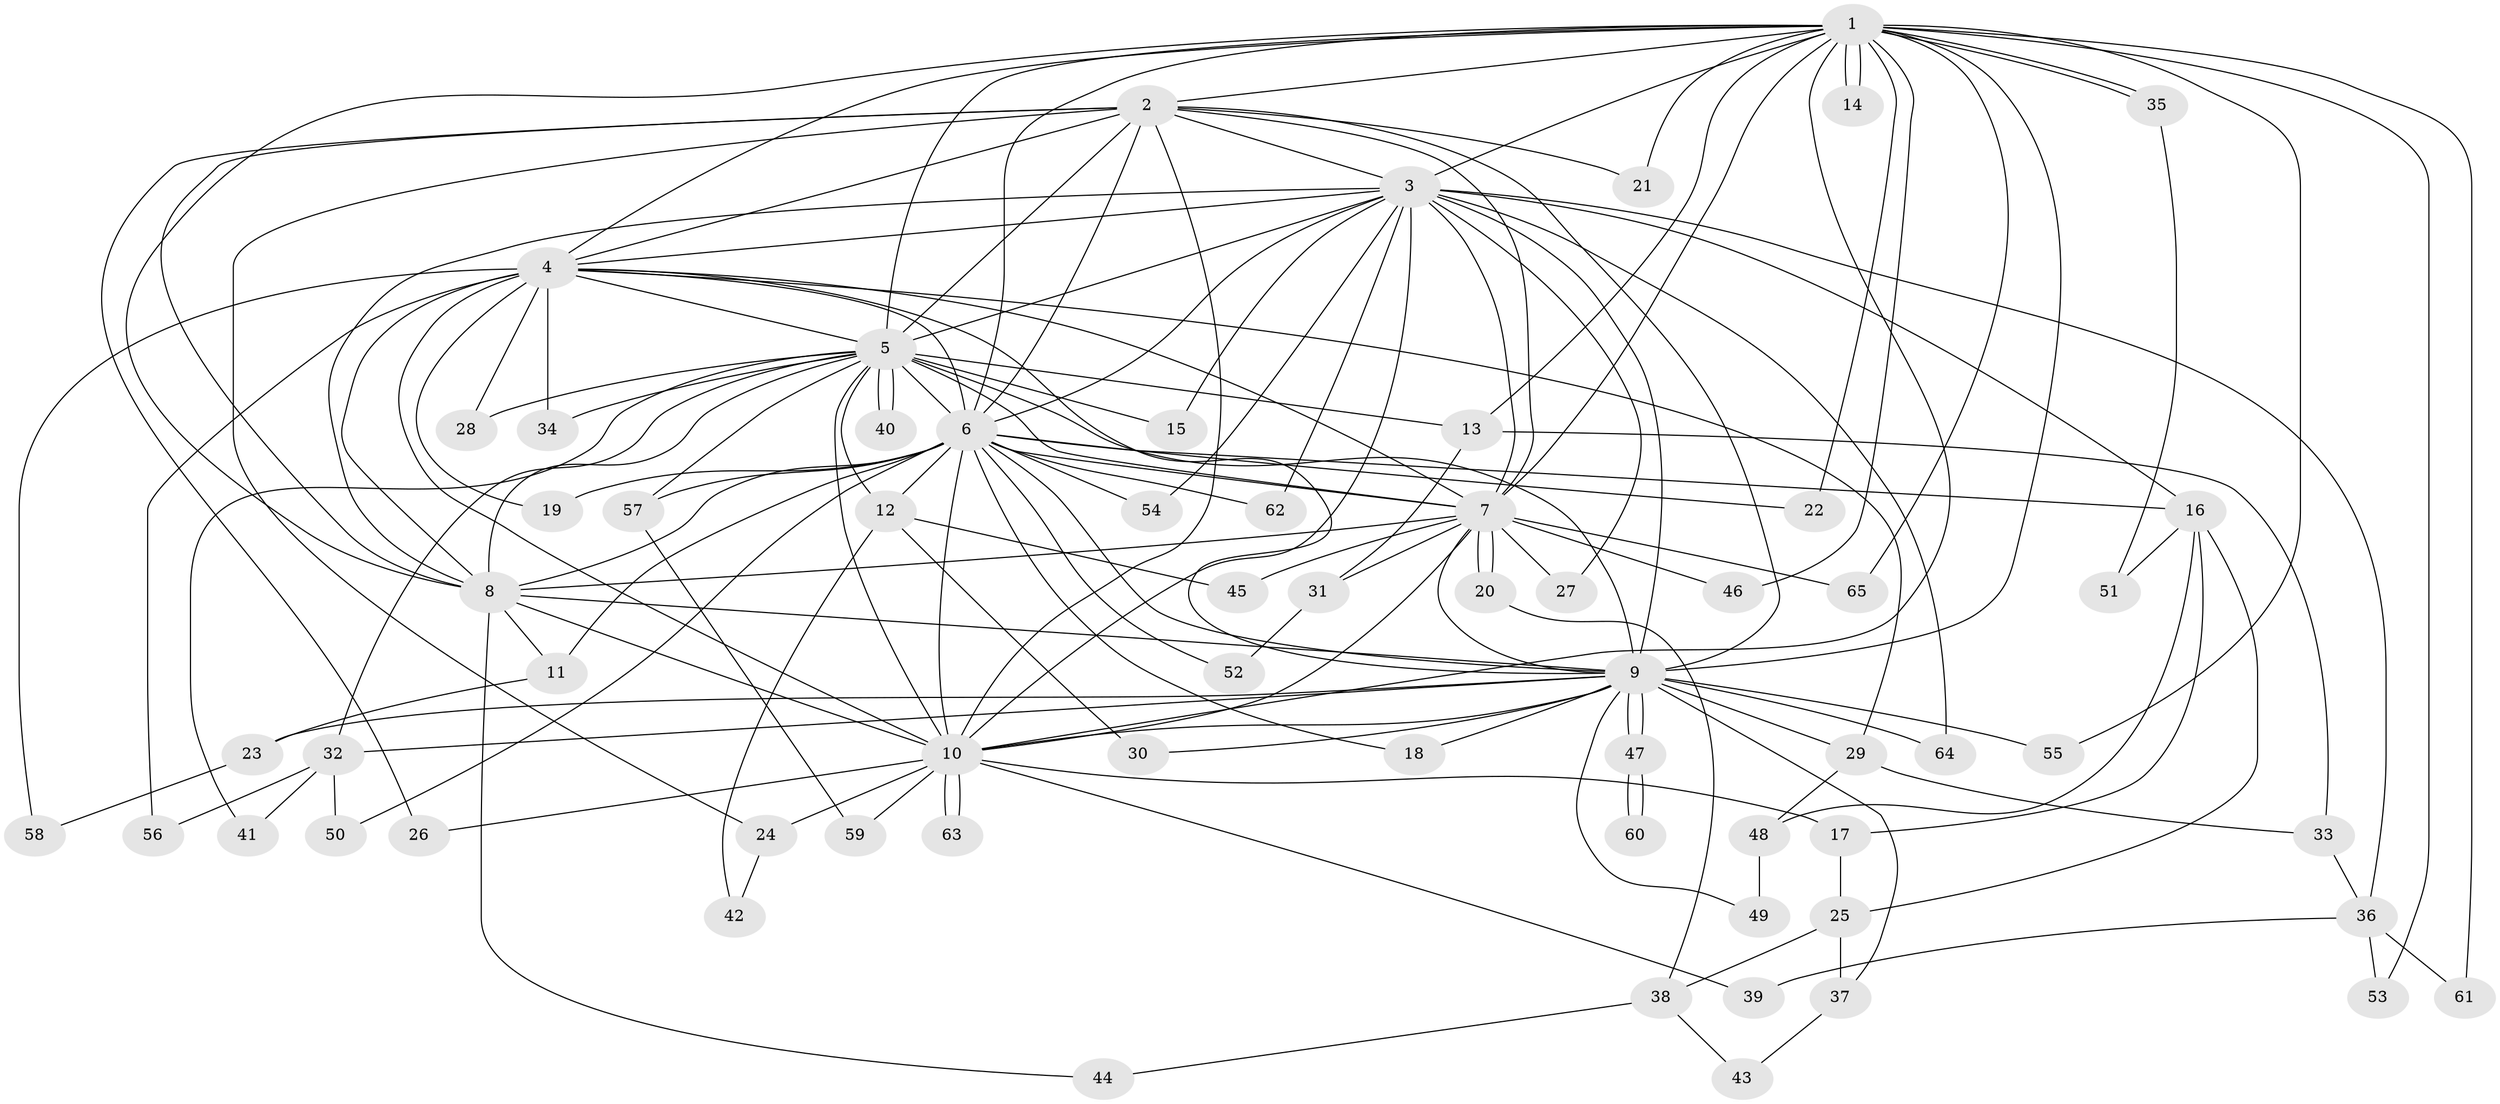 // Generated by graph-tools (version 1.1) at 2025/25/03/09/25 03:25:41]
// undirected, 65 vertices, 155 edges
graph export_dot {
graph [start="1"]
  node [color=gray90,style=filled];
  1;
  2;
  3;
  4;
  5;
  6;
  7;
  8;
  9;
  10;
  11;
  12;
  13;
  14;
  15;
  16;
  17;
  18;
  19;
  20;
  21;
  22;
  23;
  24;
  25;
  26;
  27;
  28;
  29;
  30;
  31;
  32;
  33;
  34;
  35;
  36;
  37;
  38;
  39;
  40;
  41;
  42;
  43;
  44;
  45;
  46;
  47;
  48;
  49;
  50;
  51;
  52;
  53;
  54;
  55;
  56;
  57;
  58;
  59;
  60;
  61;
  62;
  63;
  64;
  65;
  1 -- 2;
  1 -- 3;
  1 -- 4;
  1 -- 5;
  1 -- 6;
  1 -- 7;
  1 -- 8;
  1 -- 9;
  1 -- 10;
  1 -- 13;
  1 -- 14;
  1 -- 14;
  1 -- 21;
  1 -- 22;
  1 -- 35;
  1 -- 35;
  1 -- 46;
  1 -- 53;
  1 -- 55;
  1 -- 61;
  1 -- 65;
  2 -- 3;
  2 -- 4;
  2 -- 5;
  2 -- 6;
  2 -- 7;
  2 -- 8;
  2 -- 9;
  2 -- 10;
  2 -- 21;
  2 -- 24;
  2 -- 26;
  3 -- 4;
  3 -- 5;
  3 -- 6;
  3 -- 7;
  3 -- 8;
  3 -- 9;
  3 -- 10;
  3 -- 15;
  3 -- 16;
  3 -- 27;
  3 -- 36;
  3 -- 54;
  3 -- 62;
  3 -- 64;
  4 -- 5;
  4 -- 6;
  4 -- 7;
  4 -- 8;
  4 -- 9;
  4 -- 10;
  4 -- 19;
  4 -- 28;
  4 -- 29;
  4 -- 34;
  4 -- 56;
  4 -- 58;
  5 -- 6;
  5 -- 7;
  5 -- 8;
  5 -- 9;
  5 -- 10;
  5 -- 12;
  5 -- 13;
  5 -- 15;
  5 -- 28;
  5 -- 32;
  5 -- 34;
  5 -- 40;
  5 -- 40;
  5 -- 41;
  5 -- 57;
  6 -- 7;
  6 -- 8;
  6 -- 9;
  6 -- 10;
  6 -- 11;
  6 -- 12;
  6 -- 16;
  6 -- 18;
  6 -- 19;
  6 -- 22;
  6 -- 50;
  6 -- 52;
  6 -- 54;
  6 -- 57;
  6 -- 62;
  7 -- 8;
  7 -- 9;
  7 -- 10;
  7 -- 20;
  7 -- 20;
  7 -- 27;
  7 -- 31;
  7 -- 45;
  7 -- 46;
  7 -- 65;
  8 -- 9;
  8 -- 10;
  8 -- 11;
  8 -- 44;
  9 -- 10;
  9 -- 18;
  9 -- 23;
  9 -- 29;
  9 -- 30;
  9 -- 32;
  9 -- 37;
  9 -- 47;
  9 -- 47;
  9 -- 49;
  9 -- 55;
  9 -- 64;
  10 -- 17;
  10 -- 24;
  10 -- 26;
  10 -- 39;
  10 -- 59;
  10 -- 63;
  10 -- 63;
  11 -- 23;
  12 -- 30;
  12 -- 42;
  12 -- 45;
  13 -- 31;
  13 -- 33;
  16 -- 17;
  16 -- 25;
  16 -- 48;
  16 -- 51;
  17 -- 25;
  20 -- 38;
  23 -- 58;
  24 -- 42;
  25 -- 37;
  25 -- 38;
  29 -- 33;
  29 -- 48;
  31 -- 52;
  32 -- 41;
  32 -- 50;
  32 -- 56;
  33 -- 36;
  35 -- 51;
  36 -- 39;
  36 -- 53;
  36 -- 61;
  37 -- 43;
  38 -- 43;
  38 -- 44;
  47 -- 60;
  47 -- 60;
  48 -- 49;
  57 -- 59;
}
